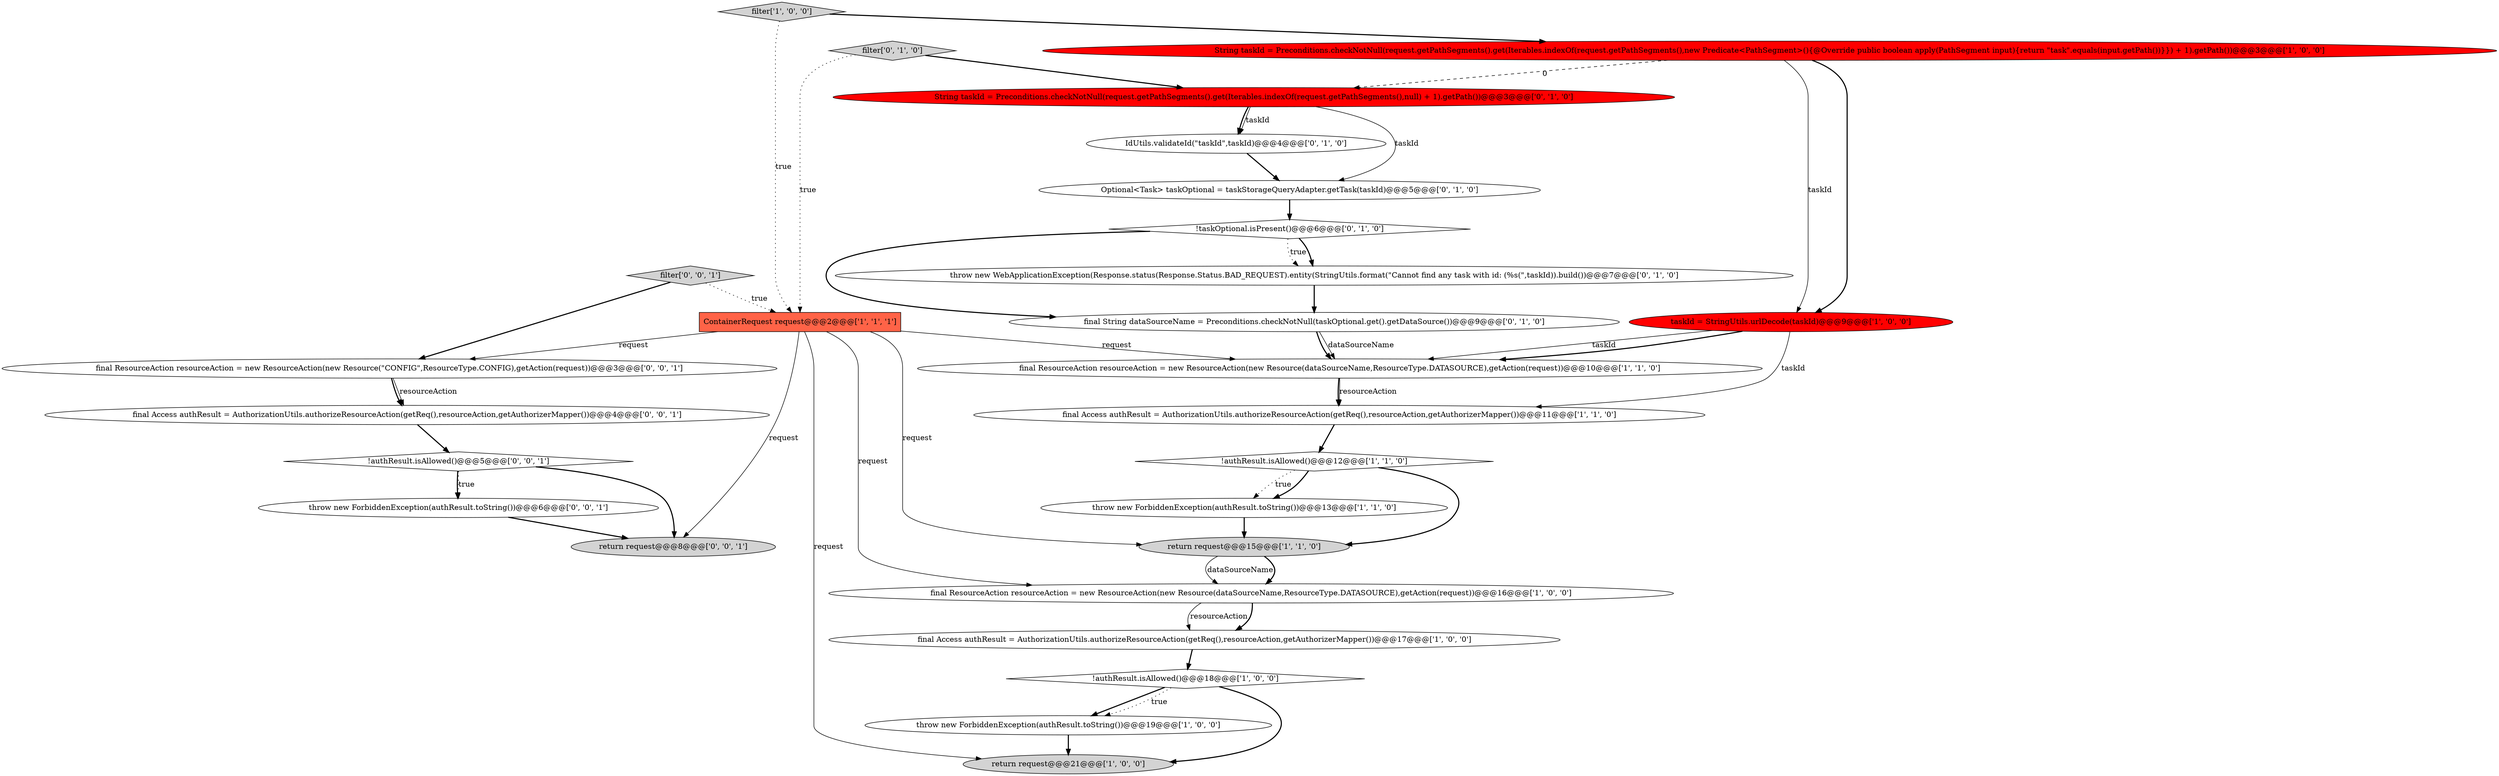 digraph {
26 [style = filled, label = "!authResult.isAllowed()@@@5@@@['0', '0', '1']", fillcolor = white, shape = diamond image = "AAA0AAABBB3BBB"];
4 [style = filled, label = "!authResult.isAllowed()@@@18@@@['1', '0', '0']", fillcolor = white, shape = diamond image = "AAA0AAABBB1BBB"];
1 [style = filled, label = "return request@@@21@@@['1', '0', '0']", fillcolor = lightgray, shape = ellipse image = "AAA0AAABBB1BBB"];
12 [style = filled, label = "!authResult.isAllowed()@@@12@@@['1', '1', '0']", fillcolor = white, shape = diamond image = "AAA0AAABBB1BBB"];
2 [style = filled, label = "throw new ForbiddenException(authResult.toString())@@@13@@@['1', '1', '0']", fillcolor = white, shape = ellipse image = "AAA0AAABBB1BBB"];
21 [style = filled, label = "throw new ForbiddenException(authResult.toString())@@@6@@@['0', '0', '1']", fillcolor = white, shape = ellipse image = "AAA0AAABBB3BBB"];
17 [style = filled, label = "final String dataSourceName = Preconditions.checkNotNull(taskOptional.get().getDataSource())@@@9@@@['0', '1', '0']", fillcolor = white, shape = ellipse image = "AAA0AAABBB2BBB"];
16 [style = filled, label = "String taskId = Preconditions.checkNotNull(request.getPathSegments().get(Iterables.indexOf(request.getPathSegments(),null) + 1).getPath())@@@3@@@['0', '1', '0']", fillcolor = red, shape = ellipse image = "AAA1AAABBB2BBB"];
6 [style = filled, label = "taskId = StringUtils.urlDecode(taskId)@@@9@@@['1', '0', '0']", fillcolor = red, shape = ellipse image = "AAA1AAABBB1BBB"];
5 [style = filled, label = "return request@@@15@@@['1', '1', '0']", fillcolor = lightgray, shape = ellipse image = "AAA0AAABBB1BBB"];
23 [style = filled, label = "final ResourceAction resourceAction = new ResourceAction(new Resource(\"CONFIG\",ResourceType.CONFIG),getAction(request))@@@3@@@['0', '0', '1']", fillcolor = white, shape = ellipse image = "AAA0AAABBB3BBB"];
25 [style = filled, label = "final Access authResult = AuthorizationUtils.authorizeResourceAction(getReq(),resourceAction,getAuthorizerMapper())@@@4@@@['0', '0', '1']", fillcolor = white, shape = ellipse image = "AAA0AAABBB3BBB"];
22 [style = filled, label = "filter['0', '0', '1']", fillcolor = lightgray, shape = diamond image = "AAA0AAABBB3BBB"];
20 [style = filled, label = "throw new WebApplicationException(Response.status(Response.Status.BAD_REQUEST).entity(StringUtils.format(\"Cannot find any task with id: (%s(\",taskId)).build())@@@7@@@['0', '1', '0']", fillcolor = white, shape = ellipse image = "AAA0AAABBB2BBB"];
8 [style = filled, label = "String taskId = Preconditions.checkNotNull(request.getPathSegments().get(Iterables.indexOf(request.getPathSegments(),new Predicate<PathSegment>(){@Override public boolean apply(PathSegment input){return \"task\".equals(input.getPath())}}) + 1).getPath())@@@3@@@['1', '0', '0']", fillcolor = red, shape = ellipse image = "AAA1AAABBB1BBB"];
10 [style = filled, label = "filter['1', '0', '0']", fillcolor = lightgray, shape = diamond image = "AAA0AAABBB1BBB"];
13 [style = filled, label = "final ResourceAction resourceAction = new ResourceAction(new Resource(dataSourceName,ResourceType.DATASOURCE),getAction(request))@@@10@@@['1', '1', '0']", fillcolor = white, shape = ellipse image = "AAA0AAABBB1BBB"];
7 [style = filled, label = "final Access authResult = AuthorizationUtils.authorizeResourceAction(getReq(),resourceAction,getAuthorizerMapper())@@@17@@@['1', '0', '0']", fillcolor = white, shape = ellipse image = "AAA0AAABBB1BBB"];
15 [style = filled, label = "filter['0', '1', '0']", fillcolor = lightgray, shape = diamond image = "AAA0AAABBB2BBB"];
19 [style = filled, label = "IdUtils.validateId(\"taskId\",taskId)@@@4@@@['0', '1', '0']", fillcolor = white, shape = ellipse image = "AAA0AAABBB2BBB"];
14 [style = filled, label = "Optional<Task> taskOptional = taskStorageQueryAdapter.getTask(taskId)@@@5@@@['0', '1', '0']", fillcolor = white, shape = ellipse image = "AAA0AAABBB2BBB"];
9 [style = filled, label = "throw new ForbiddenException(authResult.toString())@@@19@@@['1', '0', '0']", fillcolor = white, shape = ellipse image = "AAA0AAABBB1BBB"];
11 [style = filled, label = "ContainerRequest request@@@2@@@['1', '1', '1']", fillcolor = tomato, shape = box image = "AAA0AAABBB1BBB"];
3 [style = filled, label = "final Access authResult = AuthorizationUtils.authorizeResourceAction(getReq(),resourceAction,getAuthorizerMapper())@@@11@@@['1', '1', '0']", fillcolor = white, shape = ellipse image = "AAA0AAABBB1BBB"];
24 [style = filled, label = "return request@@@8@@@['0', '0', '1']", fillcolor = lightgray, shape = ellipse image = "AAA0AAABBB3BBB"];
18 [style = filled, label = "!taskOptional.isPresent()@@@6@@@['0', '1', '0']", fillcolor = white, shape = diamond image = "AAA0AAABBB2BBB"];
0 [style = filled, label = "final ResourceAction resourceAction = new ResourceAction(new Resource(dataSourceName,ResourceType.DATASOURCE),getAction(request))@@@16@@@['1', '0', '0']", fillcolor = white, shape = ellipse image = "AAA0AAABBB1BBB"];
4->9 [style = bold, label=""];
23->25 [style = bold, label=""];
8->16 [style = dashed, label="0"];
20->17 [style = bold, label=""];
12->5 [style = bold, label=""];
6->13 [style = solid, label="taskId"];
5->0 [style = solid, label="dataSourceName"];
17->13 [style = solid, label="dataSourceName"];
8->6 [style = solid, label="taskId"];
16->14 [style = solid, label="taskId"];
11->24 [style = solid, label="request"];
11->1 [style = solid, label="request"];
12->2 [style = dotted, label="true"];
18->17 [style = bold, label=""];
11->0 [style = solid, label="request"];
16->19 [style = solid, label="taskId"];
22->11 [style = dotted, label="true"];
8->6 [style = bold, label=""];
21->24 [style = bold, label=""];
13->3 [style = solid, label="resourceAction"];
7->4 [style = bold, label=""];
3->12 [style = bold, label=""];
18->20 [style = dotted, label="true"];
16->19 [style = bold, label=""];
15->16 [style = bold, label=""];
26->24 [style = bold, label=""];
22->23 [style = bold, label=""];
0->7 [style = solid, label="resourceAction"];
11->23 [style = solid, label="request"];
0->7 [style = bold, label=""];
26->21 [style = bold, label=""];
18->20 [style = bold, label=""];
12->2 [style = bold, label=""];
19->14 [style = bold, label=""];
11->5 [style = solid, label="request"];
13->3 [style = bold, label=""];
5->0 [style = bold, label=""];
10->8 [style = bold, label=""];
10->11 [style = dotted, label="true"];
26->21 [style = dotted, label="true"];
11->13 [style = solid, label="request"];
6->13 [style = bold, label=""];
25->26 [style = bold, label=""];
15->11 [style = dotted, label="true"];
14->18 [style = bold, label=""];
4->1 [style = bold, label=""];
17->13 [style = bold, label=""];
4->9 [style = dotted, label="true"];
9->1 [style = bold, label=""];
6->3 [style = solid, label="taskId"];
23->25 [style = solid, label="resourceAction"];
2->5 [style = bold, label=""];
}
